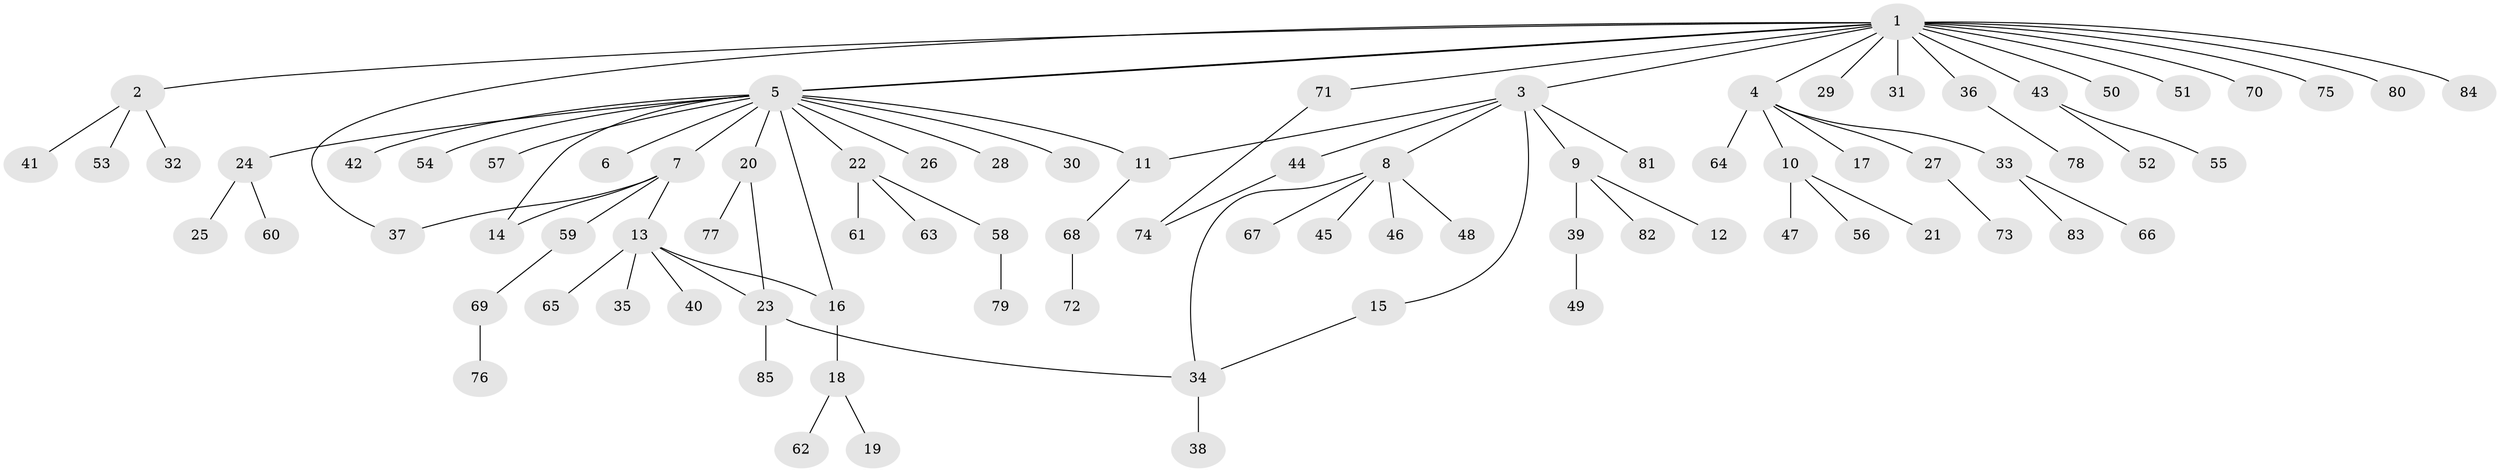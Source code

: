 // coarse degree distribution, {15: 0.022222222222222223, 2: 0.2222222222222222, 6: 0.044444444444444446, 5: 0.044444444444444446, 4: 0.022222222222222223, 3: 0.13333333333333333, 1: 0.5111111111111111}
// Generated by graph-tools (version 1.1) at 2025/50/03/04/25 22:50:29]
// undirected, 85 vertices, 93 edges
graph export_dot {
  node [color=gray90,style=filled];
  1;
  2;
  3;
  4;
  5;
  6;
  7;
  8;
  9;
  10;
  11;
  12;
  13;
  14;
  15;
  16;
  17;
  18;
  19;
  20;
  21;
  22;
  23;
  24;
  25;
  26;
  27;
  28;
  29;
  30;
  31;
  32;
  33;
  34;
  35;
  36;
  37;
  38;
  39;
  40;
  41;
  42;
  43;
  44;
  45;
  46;
  47;
  48;
  49;
  50;
  51;
  52;
  53;
  54;
  55;
  56;
  57;
  58;
  59;
  60;
  61;
  62;
  63;
  64;
  65;
  66;
  67;
  68;
  69;
  70;
  71;
  72;
  73;
  74;
  75;
  76;
  77;
  78;
  79;
  80;
  81;
  82;
  83;
  84;
  85;
  1 -- 2;
  1 -- 3;
  1 -- 4;
  1 -- 5;
  1 -- 5;
  1 -- 29;
  1 -- 31;
  1 -- 36;
  1 -- 37;
  1 -- 43;
  1 -- 50;
  1 -- 51;
  1 -- 70;
  1 -- 71;
  1 -- 75;
  1 -- 80;
  1 -- 84;
  2 -- 32;
  2 -- 41;
  2 -- 53;
  3 -- 8;
  3 -- 9;
  3 -- 11;
  3 -- 15;
  3 -- 44;
  3 -- 81;
  4 -- 10;
  4 -- 17;
  4 -- 27;
  4 -- 33;
  4 -- 64;
  5 -- 6;
  5 -- 7;
  5 -- 11;
  5 -- 14;
  5 -- 16;
  5 -- 20;
  5 -- 22;
  5 -- 24;
  5 -- 26;
  5 -- 28;
  5 -- 30;
  5 -- 42;
  5 -- 54;
  5 -- 57;
  7 -- 13;
  7 -- 14;
  7 -- 37;
  7 -- 59;
  8 -- 34;
  8 -- 45;
  8 -- 46;
  8 -- 48;
  8 -- 67;
  9 -- 12;
  9 -- 39;
  9 -- 82;
  10 -- 21;
  10 -- 47;
  10 -- 56;
  11 -- 68;
  13 -- 16;
  13 -- 23;
  13 -- 35;
  13 -- 40;
  13 -- 65;
  15 -- 34;
  16 -- 18;
  18 -- 19;
  18 -- 62;
  20 -- 23;
  20 -- 77;
  22 -- 58;
  22 -- 61;
  22 -- 63;
  23 -- 34;
  23 -- 85;
  24 -- 25;
  24 -- 60;
  27 -- 73;
  33 -- 66;
  33 -- 83;
  34 -- 38;
  36 -- 78;
  39 -- 49;
  43 -- 52;
  43 -- 55;
  44 -- 74;
  58 -- 79;
  59 -- 69;
  68 -- 72;
  69 -- 76;
  71 -- 74;
}
